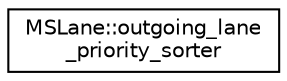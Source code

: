 digraph "Graphical Class Hierarchy"
{
  edge [fontname="Helvetica",fontsize="10",labelfontname="Helvetica",labelfontsize="10"];
  node [fontname="Helvetica",fontsize="10",shape=record];
  rankdir="LR";
  Node0 [label="MSLane::outgoing_lane\l_priority_sorter",height=0.2,width=0.4,color="black", fillcolor="white", style="filled",URL="$d4/d53/class_m_s_lane_1_1outgoing__lane__priority__sorter.html",tooltip="Sorts lanes (their origin link) by the priority of their noninternal target edges or..."];
}
